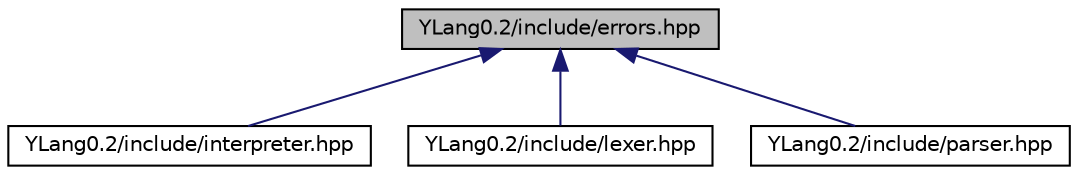 digraph "YLang0.2/include/errors.hpp"
{
 // LATEX_PDF_SIZE
  edge [fontname="Helvetica",fontsize="10",labelfontname="Helvetica",labelfontsize="10"];
  node [fontname="Helvetica",fontsize="10",shape=record];
  Node1 [label="YLang0.2/include/errors.hpp",height=0.2,width=0.4,color="black", fillcolor="grey75", style="filled", fontcolor="black",tooltip="contains major error handling code and classes including the error handler class and different error ..."];
  Node1 -> Node2 [dir="back",color="midnightblue",fontsize="10",style="solid",fontname="Helvetica"];
  Node2 [label="YLang0.2/include/interpreter.hpp",height=0.2,width=0.4,color="black", fillcolor="white", style="filled",URL="$db/d42/interpreter_8hpp_source.html",tooltip=" "];
  Node1 -> Node3 [dir="back",color="midnightblue",fontsize="10",style="solid",fontname="Helvetica"];
  Node3 [label="YLang0.2/include/lexer.hpp",height=0.2,width=0.4,color="black", fillcolor="white", style="filled",URL="$d0/d2e/lexer_8hpp.html",tooltip="Lexer class header file, defines the interface for the Lexer class used internally by the ylang compi..."];
  Node1 -> Node4 [dir="back",color="midnightblue",fontsize="10",style="solid",fontname="Helvetica"];
  Node4 [label="YLang0.2/include/parser.hpp",height=0.2,width=0.4,color="black", fillcolor="white", style="filled",URL="$d1/d46/parser_8hpp_source.html",tooltip=" "];
}
